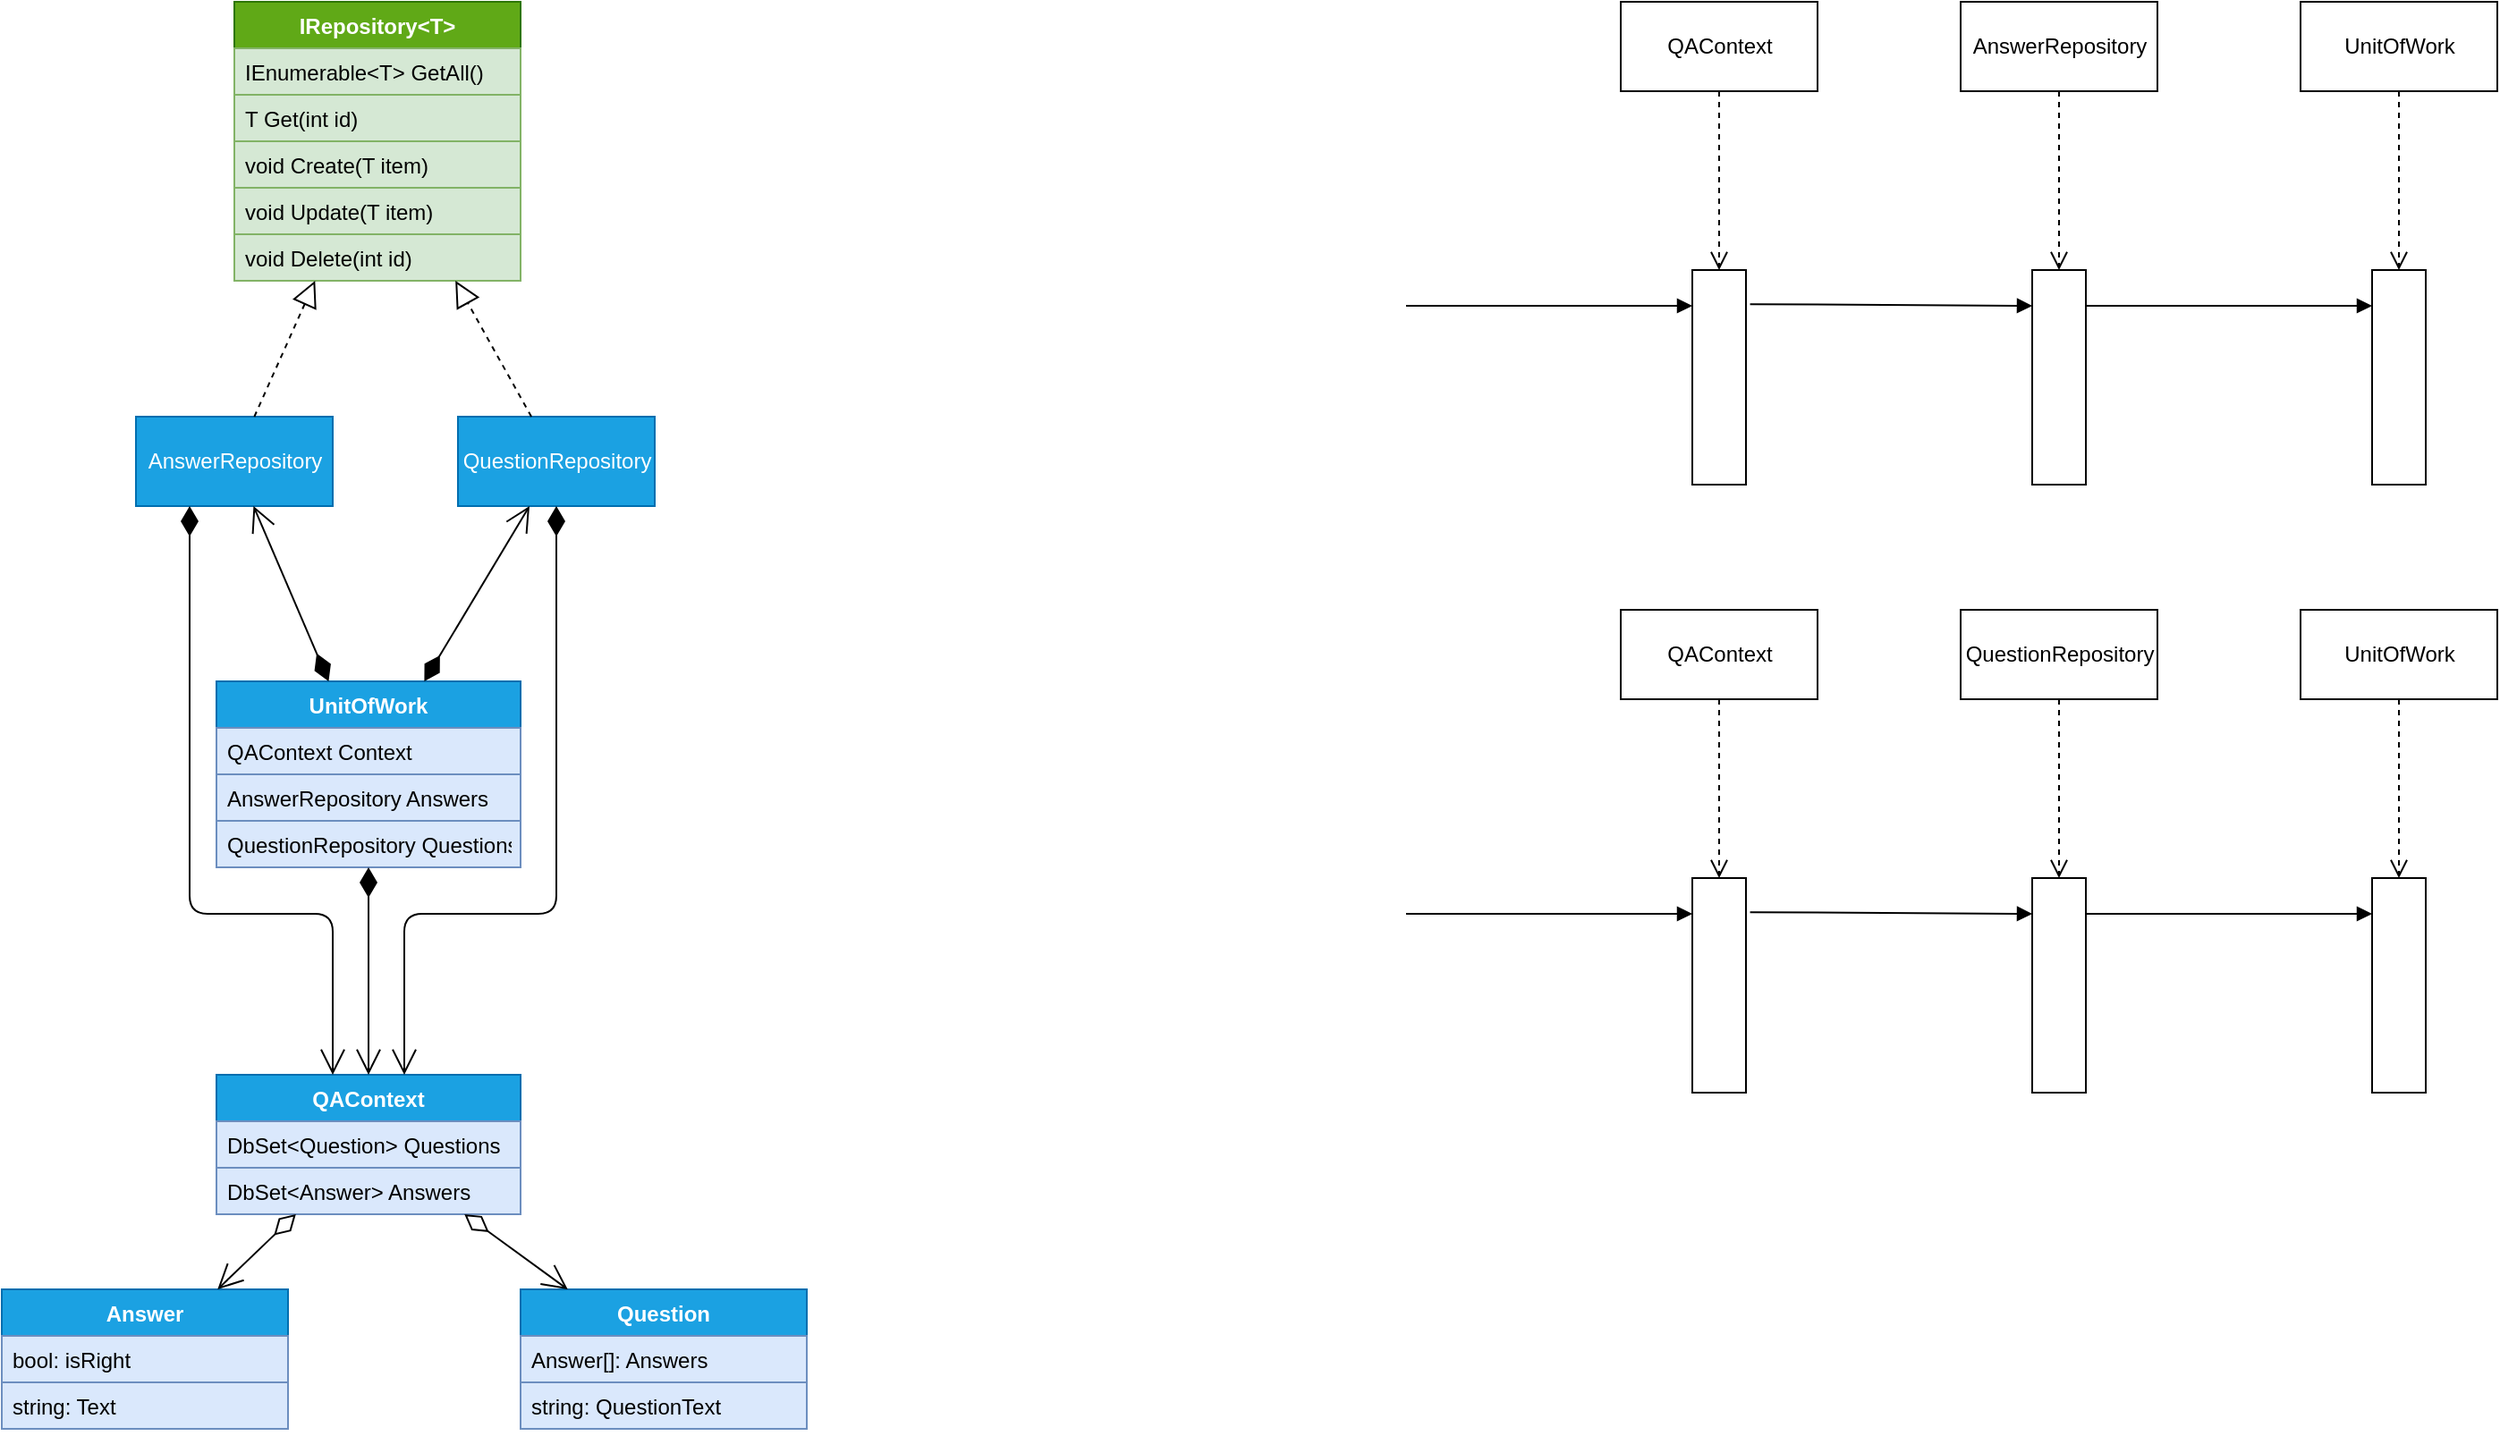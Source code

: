 <mxfile version="13.0.1" type="github">
  <diagram id="dnA7Lb_aIKzxkbwEM1a3" name="Page-1">
    <mxGraphModel dx="1422" dy="-375" grid="1" gridSize="10" guides="1" tooltips="1" connect="1" arrows="1" fold="1" page="1" pageScale="1" pageWidth="827" pageHeight="1169" math="0" shadow="0">
      <root>
        <mxCell id="0" />
        <mxCell id="1" parent="0" />
        <mxCell id="wkTAqtgP2b5JkW4sjTa4-9" value="IRepository&lt;T&gt;" style="swimlane;fontStyle=1;align=center;verticalAlign=top;childLayout=stackLayout;horizontal=1;startSize=26;horizontalStack=0;resizeParent=1;resizeParentMax=0;resizeLast=0;collapsible=1;marginBottom=0;fillColor=#60a917;strokeColor=#2D7600;fontColor=#ffffff;" parent="1" vertex="1">
          <mxGeometry x="195" y="1220" width="160" height="156" as="geometry" />
        </mxCell>
        <mxCell id="wkTAqtgP2b5JkW4sjTa4-12" value="IEnumerable&lt;T&gt; GetAll()" style="text;strokeColor=#82b366;fillColor=#d5e8d4;align=left;verticalAlign=top;spacingLeft=4;spacingRight=4;overflow=hidden;rotatable=0;points=[[0,0.5],[1,0.5]];portConstraint=eastwest;" parent="wkTAqtgP2b5JkW4sjTa4-9" vertex="1">
          <mxGeometry y="26" width="160" height="26" as="geometry" />
        </mxCell>
        <mxCell id="wkTAqtgP2b5JkW4sjTa4-13" value="T Get(int id)" style="text;strokeColor=#82b366;fillColor=#d5e8d4;align=left;verticalAlign=top;spacingLeft=4;spacingRight=4;overflow=hidden;rotatable=0;points=[[0,0.5],[1,0.5]];portConstraint=eastwest;" parent="wkTAqtgP2b5JkW4sjTa4-9" vertex="1">
          <mxGeometry y="52" width="160" height="26" as="geometry" />
        </mxCell>
        <mxCell id="wkTAqtgP2b5JkW4sjTa4-14" value="void Create(T item)" style="text;strokeColor=#82b366;fillColor=#d5e8d4;align=left;verticalAlign=top;spacingLeft=4;spacingRight=4;overflow=hidden;rotatable=0;points=[[0,0.5],[1,0.5]];portConstraint=eastwest;" parent="wkTAqtgP2b5JkW4sjTa4-9" vertex="1">
          <mxGeometry y="78" width="160" height="26" as="geometry" />
        </mxCell>
        <mxCell id="wkTAqtgP2b5JkW4sjTa4-15" value="void Update(T item)" style="text;strokeColor=#82b366;fillColor=#d5e8d4;align=left;verticalAlign=top;spacingLeft=4;spacingRight=4;overflow=hidden;rotatable=0;points=[[0,0.5],[1,0.5]];portConstraint=eastwest;" parent="wkTAqtgP2b5JkW4sjTa4-9" vertex="1">
          <mxGeometry y="104" width="160" height="26" as="geometry" />
        </mxCell>
        <mxCell id="wkTAqtgP2b5JkW4sjTa4-16" value="void Delete(int id)" style="text;strokeColor=#82b366;fillColor=#d5e8d4;align=left;verticalAlign=top;spacingLeft=4;spacingRight=4;overflow=hidden;rotatable=0;points=[[0,0.5],[1,0.5]];portConstraint=eastwest;" parent="wkTAqtgP2b5JkW4sjTa4-9" vertex="1">
          <mxGeometry y="130" width="160" height="26" as="geometry" />
        </mxCell>
        <mxCell id="wkTAqtgP2b5JkW4sjTa4-18" value="QAContext" style="swimlane;fontStyle=1;align=center;verticalAlign=top;childLayout=stackLayout;horizontal=1;startSize=26;horizontalStack=0;resizeParent=1;resizeParentMax=0;resizeLast=0;collapsible=1;marginBottom=0;fillColor=#1ba1e2;strokeColor=#006EAF;fontColor=#ffffff;" parent="1" vertex="1">
          <mxGeometry x="185" y="1820" width="170" height="78" as="geometry" />
        </mxCell>
        <mxCell id="wkTAqtgP2b5JkW4sjTa4-19" value="DbSet&lt;Question&gt; Questions" style="text;strokeColor=#6c8ebf;fillColor=#dae8fc;align=left;verticalAlign=top;spacingLeft=4;spacingRight=4;overflow=hidden;rotatable=0;points=[[0,0.5],[1,0.5]];portConstraint=eastwest;" parent="wkTAqtgP2b5JkW4sjTa4-18" vertex="1">
          <mxGeometry y="26" width="170" height="26" as="geometry" />
        </mxCell>
        <mxCell id="wkTAqtgP2b5JkW4sjTa4-20" value="DbSet&lt;Answer&gt; Answers" style="text;strokeColor=#6c8ebf;fillColor=#dae8fc;align=left;verticalAlign=top;spacingLeft=4;spacingRight=4;overflow=hidden;rotatable=0;points=[[0,0.5],[1,0.5]];portConstraint=eastwest;" parent="wkTAqtgP2b5JkW4sjTa4-18" vertex="1">
          <mxGeometry y="52" width="170" height="26" as="geometry" />
        </mxCell>
        <mxCell id="wkTAqtgP2b5JkW4sjTa4-33" value="UnitOfWork" style="swimlane;fontStyle=1;align=center;verticalAlign=top;childLayout=stackLayout;horizontal=1;startSize=26;horizontalStack=0;resizeParent=1;resizeParentMax=0;resizeLast=0;collapsible=1;marginBottom=0;fillColor=#1ba1e2;strokeColor=#006EAF;fontColor=#ffffff;" parent="1" vertex="1">
          <mxGeometry x="185" y="1600" width="170" height="104" as="geometry" />
        </mxCell>
        <mxCell id="wkTAqtgP2b5JkW4sjTa4-34" value="QAContext Context" style="text;strokeColor=#6c8ebf;fillColor=#dae8fc;align=left;verticalAlign=top;spacingLeft=4;spacingRight=4;overflow=hidden;rotatable=0;points=[[0,0.5],[1,0.5]];portConstraint=eastwest;" parent="wkTAqtgP2b5JkW4sjTa4-33" vertex="1">
          <mxGeometry y="26" width="170" height="26" as="geometry" />
        </mxCell>
        <mxCell id="wkTAqtgP2b5JkW4sjTa4-35" value="AnswerRepository Answers" style="text;strokeColor=#6c8ebf;fillColor=#dae8fc;align=left;verticalAlign=top;spacingLeft=4;spacingRight=4;overflow=hidden;rotatable=0;points=[[0,0.5],[1,0.5]];portConstraint=eastwest;" parent="wkTAqtgP2b5JkW4sjTa4-33" vertex="1">
          <mxGeometry y="52" width="170" height="26" as="geometry" />
        </mxCell>
        <mxCell id="wkTAqtgP2b5JkW4sjTa4-36" value="QuestionRepository Questions" style="text;strokeColor=#6c8ebf;fillColor=#dae8fc;align=left;verticalAlign=top;spacingLeft=4;spacingRight=4;overflow=hidden;rotatable=0;points=[[0,0.5],[1,0.5]];portConstraint=eastwest;" parent="wkTAqtgP2b5JkW4sjTa4-33" vertex="1">
          <mxGeometry y="78" width="170" height="26" as="geometry" />
        </mxCell>
        <mxCell id="wkTAqtgP2b5JkW4sjTa4-1" value="Question" style="swimlane;fontStyle=1;align=center;verticalAlign=top;childLayout=stackLayout;horizontal=1;startSize=26;horizontalStack=0;resizeParent=1;resizeParentMax=0;resizeLast=0;collapsible=1;marginBottom=0;fillColor=#1ba1e2;strokeColor=#006EAF;fontColor=#ffffff;" parent="1" vertex="1">
          <mxGeometry x="355" y="1940" width="160" height="78" as="geometry" />
        </mxCell>
        <mxCell id="wkTAqtgP2b5JkW4sjTa4-2" value="Answer[]: Answers" style="text;strokeColor=#6c8ebf;fillColor=#dae8fc;align=left;verticalAlign=top;spacingLeft=4;spacingRight=4;overflow=hidden;rotatable=0;points=[[0,0.5],[1,0.5]];portConstraint=eastwest;" parent="wkTAqtgP2b5JkW4sjTa4-1" vertex="1">
          <mxGeometry y="26" width="160" height="26" as="geometry" />
        </mxCell>
        <mxCell id="wkTAqtgP2b5JkW4sjTa4-3" value="string: QuestionText" style="text;strokeColor=#6c8ebf;fillColor=#dae8fc;align=left;verticalAlign=top;spacingLeft=4;spacingRight=4;overflow=hidden;rotatable=0;points=[[0,0.5],[1,0.5]];portConstraint=eastwest;" parent="wkTAqtgP2b5JkW4sjTa4-1" vertex="1">
          <mxGeometry y="52" width="160" height="26" as="geometry" />
        </mxCell>
        <mxCell id="wkTAqtgP2b5JkW4sjTa4-5" value="Answer" style="swimlane;fontStyle=1;align=center;verticalAlign=top;childLayout=stackLayout;horizontal=1;startSize=26;horizontalStack=0;resizeParent=1;resizeParentMax=0;resizeLast=0;collapsible=1;marginBottom=0;fillColor=#1ba1e2;strokeColor=#006EAF;fontColor=#ffffff;" parent="1" vertex="1">
          <mxGeometry x="65" y="1940" width="160" height="78" as="geometry" />
        </mxCell>
        <mxCell id="wkTAqtgP2b5JkW4sjTa4-6" value="bool: isRight" style="text;strokeColor=#6c8ebf;fillColor=#dae8fc;align=left;verticalAlign=top;spacingLeft=4;spacingRight=4;overflow=hidden;rotatable=0;points=[[0,0.5],[1,0.5]];portConstraint=eastwest;" parent="wkTAqtgP2b5JkW4sjTa4-5" vertex="1">
          <mxGeometry y="26" width="160" height="26" as="geometry" />
        </mxCell>
        <mxCell id="wkTAqtgP2b5JkW4sjTa4-7" value="string: Text" style="text;strokeColor=#6c8ebf;fillColor=#dae8fc;align=left;verticalAlign=top;spacingLeft=4;spacingRight=4;overflow=hidden;rotatable=0;points=[[0,0.5],[1,0.5]];portConstraint=eastwest;" parent="wkTAqtgP2b5JkW4sjTa4-5" vertex="1">
          <mxGeometry y="52" width="160" height="26" as="geometry" />
        </mxCell>
        <mxCell id="wkTAqtgP2b5JkW4sjTa4-24" value="AnswerRepository" style="html=1;fillColor=#1ba1e2;strokeColor=#006EAF;fontColor=#ffffff;" parent="1" vertex="1">
          <mxGeometry x="140" y="1452" width="110" height="50" as="geometry" />
        </mxCell>
        <mxCell id="wkTAqtgP2b5JkW4sjTa4-25" value="QuestionRepository" style="html=1;fillColor=#1ba1e2;strokeColor=#006EAF;fontColor=#ffffff;" parent="1" vertex="1">
          <mxGeometry x="320" y="1452" width="110" height="50" as="geometry" />
        </mxCell>
        <mxCell id="wkTAqtgP2b5JkW4sjTa4-26" value="" style="endArrow=block;dashed=1;endFill=0;endSize=12;html=1;" parent="1" source="wkTAqtgP2b5JkW4sjTa4-24" target="wkTAqtgP2b5JkW4sjTa4-9" edge="1">
          <mxGeometry width="160" relative="1" as="geometry">
            <mxPoint x="230" y="1540" as="sourcePoint" />
            <mxPoint x="390" y="1540" as="targetPoint" />
          </mxGeometry>
        </mxCell>
        <mxCell id="wkTAqtgP2b5JkW4sjTa4-27" value="" style="endArrow=block;dashed=1;endFill=0;endSize=12;html=1;" parent="1" source="wkTAqtgP2b5JkW4sjTa4-25" target="wkTAqtgP2b5JkW4sjTa4-9" edge="1">
          <mxGeometry width="160" relative="1" as="geometry">
            <mxPoint x="222.458" y="1462" as="sourcePoint" />
            <mxPoint x="275.531" y="1386" as="targetPoint" />
          </mxGeometry>
        </mxCell>
        <mxCell id="wkTAqtgP2b5JkW4sjTa4-28" value="" style="endArrow=open;html=1;endSize=12;startArrow=diamondThin;startSize=14;startFill=1;align=left;verticalAlign=bottom;edgeStyle=orthogonalEdgeStyle;" parent="1" source="wkTAqtgP2b5JkW4sjTa4-25" target="wkTAqtgP2b5JkW4sjTa4-18" edge="1">
          <mxGeometry x="-1" y="3" relative="1" as="geometry">
            <mxPoint x="560" y="1270" as="sourcePoint" />
            <mxPoint x="720" y="1270" as="targetPoint" />
            <Array as="points">
              <mxPoint x="375" y="1730" />
              <mxPoint x="290" y="1730" />
            </Array>
          </mxGeometry>
        </mxCell>
        <mxCell id="wkTAqtgP2b5JkW4sjTa4-29" value="" style="endArrow=open;html=1;endSize=12;startArrow=diamondThin;startSize=14;startFill=1;align=left;verticalAlign=bottom;edgeStyle=orthogonalEdgeStyle;" parent="1" source="wkTAqtgP2b5JkW4sjTa4-24" target="wkTAqtgP2b5JkW4sjTa4-18" edge="1">
          <mxGeometry x="-1" y="3" relative="1" as="geometry">
            <mxPoint x="200" y="1562.15" as="sourcePoint" />
            <mxPoint x="330" y="1540.001" as="targetPoint" />
            <Array as="points">
              <mxPoint x="170" y="1730" />
              <mxPoint x="250" y="1730" />
            </Array>
          </mxGeometry>
        </mxCell>
        <mxCell id="wkTAqtgP2b5JkW4sjTa4-31" value="" style="endArrow=open;html=1;endSize=12;startArrow=diamondThin;startSize=14;startFill=0;align=left;verticalAlign=bottom;" parent="1" source="wkTAqtgP2b5JkW4sjTa4-18" target="wkTAqtgP2b5JkW4sjTa4-1" edge="1">
          <mxGeometry x="-1" y="3" relative="1" as="geometry">
            <mxPoint x="385" y="1860" as="sourcePoint" />
            <mxPoint x="545" y="1860" as="targetPoint" />
          </mxGeometry>
        </mxCell>
        <mxCell id="wkTAqtgP2b5JkW4sjTa4-32" value="" style="endArrow=open;html=1;endSize=12;startArrow=diamondThin;startSize=14;startFill=0;align=left;verticalAlign=bottom;" parent="1" source="wkTAqtgP2b5JkW4sjTa4-18" target="wkTAqtgP2b5JkW4sjTa4-5" edge="1">
          <mxGeometry x="-1" y="3" relative="1" as="geometry">
            <mxPoint x="215.005" y="1908" as="sourcePoint" />
            <mxPoint x="260.095" y="1940" as="targetPoint" />
          </mxGeometry>
        </mxCell>
        <mxCell id="wkTAqtgP2b5JkW4sjTa4-37" value="" style="endArrow=open;html=1;endSize=12;startArrow=diamondThin;startSize=14;startFill=1;align=left;verticalAlign=bottom;" parent="1" source="wkTAqtgP2b5JkW4sjTa4-33" target="wkTAqtgP2b5JkW4sjTa4-18" edge="1">
          <mxGeometry x="-1" y="3" relative="1" as="geometry">
            <mxPoint x="462.859" y="1530" as="sourcePoint" />
            <mxPoint x="420.001" y="1578" as="targetPoint" />
          </mxGeometry>
        </mxCell>
        <mxCell id="wkTAqtgP2b5JkW4sjTa4-38" value="" style="endArrow=open;html=1;endSize=12;startArrow=diamondThin;startSize=14;startFill=1;align=left;verticalAlign=bottom;" parent="1" source="wkTAqtgP2b5JkW4sjTa4-33" target="wkTAqtgP2b5JkW4sjTa4-24" edge="1">
          <mxGeometry x="-1" y="3" relative="1" as="geometry">
            <mxPoint x="372.679" y="1522" as="sourcePoint" />
            <mxPoint x="329.821" y="1570" as="targetPoint" />
          </mxGeometry>
        </mxCell>
        <mxCell id="wkTAqtgP2b5JkW4sjTa4-39" value="" style="endArrow=open;html=1;endSize=12;startArrow=diamondThin;startSize=14;startFill=1;align=left;verticalAlign=bottom;" parent="1" source="wkTAqtgP2b5JkW4sjTa4-33" target="wkTAqtgP2b5JkW4sjTa4-25" edge="1">
          <mxGeometry x="-1" y="3" relative="1" as="geometry">
            <mxPoint x="442.859" y="1538" as="sourcePoint" />
            <mxPoint x="400.001" y="1586" as="targetPoint" />
          </mxGeometry>
        </mxCell>
        <mxCell id="ysL65cJTztnj1NdMZ9Zx-1" value="QAContext" style="html=1;" parent="1" vertex="1">
          <mxGeometry x="970" y="1220" width="110" height="50" as="geometry" />
        </mxCell>
        <mxCell id="ysL65cJTztnj1NdMZ9Zx-2" value="" style="endArrow=block;endFill=1;html=1;edgeStyle=orthogonalEdgeStyle;align=left;verticalAlign=top;" parent="1" edge="1">
          <mxGeometry x="-0.375" y="26" relative="1" as="geometry">
            <mxPoint x="850" y="1390" as="sourcePoint" />
            <mxPoint x="1010" y="1390" as="targetPoint" />
            <mxPoint as="offset" />
          </mxGeometry>
        </mxCell>
        <mxCell id="ysL65cJTztnj1NdMZ9Zx-3" value="" style="resizable=0;html=1;align=left;verticalAlign=bottom;labelBackgroundColor=#ffffff;fontSize=10;" parent="ysL65cJTztnj1NdMZ9Zx-2" connectable="0" vertex="1">
          <mxGeometry x="-1" relative="1" as="geometry" />
        </mxCell>
        <mxCell id="ysL65cJTztnj1NdMZ9Zx-4" value="" style="html=1;" parent="1" vertex="1">
          <mxGeometry x="1010" y="1370" width="30" height="120" as="geometry" />
        </mxCell>
        <mxCell id="ysL65cJTztnj1NdMZ9Zx-5" value="" style="html=1;verticalAlign=bottom;endArrow=open;dashed=1;endSize=8;" parent="1" source="ysL65cJTztnj1NdMZ9Zx-1" target="ysL65cJTztnj1NdMZ9Zx-4" edge="1">
          <mxGeometry relative="1" as="geometry">
            <mxPoint x="1100" y="1310" as="sourcePoint" />
            <mxPoint x="1020" y="1310" as="targetPoint" />
          </mxGeometry>
        </mxCell>
        <mxCell id="ysL65cJTztnj1NdMZ9Zx-6" value="AnswerRepository" style="html=1;" parent="1" vertex="1">
          <mxGeometry x="1160" y="1220" width="110" height="50" as="geometry" />
        </mxCell>
        <mxCell id="ysL65cJTztnj1NdMZ9Zx-7" value="" style="endArrow=block;endFill=1;html=1;align=left;verticalAlign=top;exitX=1.076;exitY=0.159;exitDx=0;exitDy=0;exitPerimeter=0;" parent="1" source="ysL65cJTztnj1NdMZ9Zx-4" edge="1">
          <mxGeometry x="-0.375" y="26" relative="1" as="geometry">
            <mxPoint x="1040.0" y="1390" as="sourcePoint" />
            <mxPoint x="1200.0" y="1390" as="targetPoint" />
            <mxPoint as="offset" />
          </mxGeometry>
        </mxCell>
        <mxCell id="ysL65cJTztnj1NdMZ9Zx-8" value="" style="resizable=0;html=1;align=left;verticalAlign=bottom;labelBackgroundColor=#ffffff;fontSize=10;" parent="ysL65cJTztnj1NdMZ9Zx-7" connectable="0" vertex="1">
          <mxGeometry x="-1" relative="1" as="geometry" />
        </mxCell>
        <mxCell id="ysL65cJTztnj1NdMZ9Zx-9" value="" style="html=1;" parent="1" vertex="1">
          <mxGeometry x="1200" y="1370" width="30" height="120" as="geometry" />
        </mxCell>
        <mxCell id="ysL65cJTztnj1NdMZ9Zx-10" value="" style="html=1;verticalAlign=bottom;endArrow=open;dashed=1;endSize=8;" parent="1" source="ysL65cJTztnj1NdMZ9Zx-6" target="ysL65cJTztnj1NdMZ9Zx-9" edge="1">
          <mxGeometry relative="1" as="geometry">
            <mxPoint x="1290" y="1310" as="sourcePoint" />
            <mxPoint x="1210" y="1310" as="targetPoint" />
          </mxGeometry>
        </mxCell>
        <mxCell id="ysL65cJTztnj1NdMZ9Zx-11" value="UnitOfWork" style="html=1;" parent="1" vertex="1">
          <mxGeometry x="1350" y="1220" width="110" height="50" as="geometry" />
        </mxCell>
        <mxCell id="ysL65cJTztnj1NdMZ9Zx-12" value="" style="endArrow=block;endFill=1;html=1;edgeStyle=orthogonalEdgeStyle;align=left;verticalAlign=top;" parent="1" edge="1">
          <mxGeometry x="-0.375" y="26" relative="1" as="geometry">
            <mxPoint x="1230.0" y="1390" as="sourcePoint" />
            <mxPoint x="1390.0" y="1390" as="targetPoint" />
            <mxPoint as="offset" />
          </mxGeometry>
        </mxCell>
        <mxCell id="ysL65cJTztnj1NdMZ9Zx-13" value="" style="resizable=0;html=1;align=left;verticalAlign=bottom;labelBackgroundColor=#ffffff;fontSize=10;" parent="ysL65cJTztnj1NdMZ9Zx-12" connectable="0" vertex="1">
          <mxGeometry x="-1" relative="1" as="geometry" />
        </mxCell>
        <mxCell id="ysL65cJTztnj1NdMZ9Zx-14" value="" style="html=1;" parent="1" vertex="1">
          <mxGeometry x="1390" y="1370" width="30" height="120" as="geometry" />
        </mxCell>
        <mxCell id="ysL65cJTztnj1NdMZ9Zx-15" value="" style="html=1;verticalAlign=bottom;endArrow=open;dashed=1;endSize=8;" parent="1" source="ysL65cJTztnj1NdMZ9Zx-11" target="ysL65cJTztnj1NdMZ9Zx-14" edge="1">
          <mxGeometry relative="1" as="geometry">
            <mxPoint x="1480" y="1310" as="sourcePoint" />
            <mxPoint x="1400" y="1310" as="targetPoint" />
          </mxGeometry>
        </mxCell>
        <mxCell id="ysL65cJTztnj1NdMZ9Zx-16" value="QAContext" style="html=1;" parent="1" vertex="1">
          <mxGeometry x="970" y="1560" width="110" height="50" as="geometry" />
        </mxCell>
        <mxCell id="ysL65cJTztnj1NdMZ9Zx-17" value="" style="endArrow=block;endFill=1;html=1;edgeStyle=orthogonalEdgeStyle;align=left;verticalAlign=top;" parent="1" edge="1">
          <mxGeometry x="-0.375" y="26" relative="1" as="geometry">
            <mxPoint x="850.0" y="1730" as="sourcePoint" />
            <mxPoint x="1010.0" y="1730" as="targetPoint" />
            <mxPoint as="offset" />
          </mxGeometry>
        </mxCell>
        <mxCell id="ysL65cJTztnj1NdMZ9Zx-18" value="" style="resizable=0;html=1;align=left;verticalAlign=bottom;labelBackgroundColor=#ffffff;fontSize=10;" parent="ysL65cJTztnj1NdMZ9Zx-17" connectable="0" vertex="1">
          <mxGeometry x="-1" relative="1" as="geometry" />
        </mxCell>
        <mxCell id="ysL65cJTztnj1NdMZ9Zx-19" value="" style="html=1;" parent="1" vertex="1">
          <mxGeometry x="1010" y="1710" width="30" height="120" as="geometry" />
        </mxCell>
        <mxCell id="ysL65cJTztnj1NdMZ9Zx-20" value="" style="html=1;verticalAlign=bottom;endArrow=open;dashed=1;endSize=8;" parent="1" source="ysL65cJTztnj1NdMZ9Zx-16" target="ysL65cJTztnj1NdMZ9Zx-19" edge="1">
          <mxGeometry relative="1" as="geometry">
            <mxPoint x="1100" y="1650" as="sourcePoint" />
            <mxPoint x="1020" y="1650" as="targetPoint" />
          </mxGeometry>
        </mxCell>
        <mxCell id="ysL65cJTztnj1NdMZ9Zx-21" value="QuestionRepository" style="html=1;" parent="1" vertex="1">
          <mxGeometry x="1160" y="1560" width="110" height="50" as="geometry" />
        </mxCell>
        <mxCell id="ysL65cJTztnj1NdMZ9Zx-22" value="" style="endArrow=block;endFill=1;html=1;align=left;verticalAlign=top;exitX=1.076;exitY=0.159;exitDx=0;exitDy=0;exitPerimeter=0;" parent="1" source="ysL65cJTztnj1NdMZ9Zx-19" edge="1">
          <mxGeometry x="-0.375" y="26" relative="1" as="geometry">
            <mxPoint x="1040.0" y="1730" as="sourcePoint" />
            <mxPoint x="1200.0" y="1730" as="targetPoint" />
            <mxPoint as="offset" />
          </mxGeometry>
        </mxCell>
        <mxCell id="ysL65cJTztnj1NdMZ9Zx-23" value="" style="resizable=0;html=1;align=left;verticalAlign=bottom;labelBackgroundColor=#ffffff;fontSize=10;" parent="ysL65cJTztnj1NdMZ9Zx-22" connectable="0" vertex="1">
          <mxGeometry x="-1" relative="1" as="geometry" />
        </mxCell>
        <mxCell id="ysL65cJTztnj1NdMZ9Zx-24" value="" style="html=1;" parent="1" vertex="1">
          <mxGeometry x="1200" y="1710" width="30" height="120" as="geometry" />
        </mxCell>
        <mxCell id="ysL65cJTztnj1NdMZ9Zx-25" value="" style="html=1;verticalAlign=bottom;endArrow=open;dashed=1;endSize=8;" parent="1" source="ysL65cJTztnj1NdMZ9Zx-21" target="ysL65cJTztnj1NdMZ9Zx-24" edge="1">
          <mxGeometry relative="1" as="geometry">
            <mxPoint x="1290" y="1650" as="sourcePoint" />
            <mxPoint x="1210" y="1650" as="targetPoint" />
          </mxGeometry>
        </mxCell>
        <mxCell id="ysL65cJTztnj1NdMZ9Zx-26" value="UnitOfWork" style="html=1;" parent="1" vertex="1">
          <mxGeometry x="1350" y="1560" width="110" height="50" as="geometry" />
        </mxCell>
        <mxCell id="ysL65cJTztnj1NdMZ9Zx-27" value="" style="endArrow=block;endFill=1;html=1;edgeStyle=orthogonalEdgeStyle;align=left;verticalAlign=top;" parent="1" edge="1">
          <mxGeometry x="-0.375" y="26" relative="1" as="geometry">
            <mxPoint x="1230.0" y="1730" as="sourcePoint" />
            <mxPoint x="1390.0" y="1730" as="targetPoint" />
            <mxPoint as="offset" />
          </mxGeometry>
        </mxCell>
        <mxCell id="ysL65cJTztnj1NdMZ9Zx-28" value="" style="resizable=0;html=1;align=left;verticalAlign=bottom;labelBackgroundColor=#ffffff;fontSize=10;" parent="ysL65cJTztnj1NdMZ9Zx-27" connectable="0" vertex="1">
          <mxGeometry x="-1" relative="1" as="geometry" />
        </mxCell>
        <mxCell id="ysL65cJTztnj1NdMZ9Zx-29" value="" style="html=1;" parent="1" vertex="1">
          <mxGeometry x="1390" y="1710" width="30" height="120" as="geometry" />
        </mxCell>
        <mxCell id="ysL65cJTztnj1NdMZ9Zx-30" value="" style="html=1;verticalAlign=bottom;endArrow=open;dashed=1;endSize=8;" parent="1" source="ysL65cJTztnj1NdMZ9Zx-26" target="ysL65cJTztnj1NdMZ9Zx-29" edge="1">
          <mxGeometry relative="1" as="geometry">
            <mxPoint x="1480" y="1650" as="sourcePoint" />
            <mxPoint x="1400" y="1650" as="targetPoint" />
          </mxGeometry>
        </mxCell>
      </root>
    </mxGraphModel>
  </diagram>
</mxfile>
